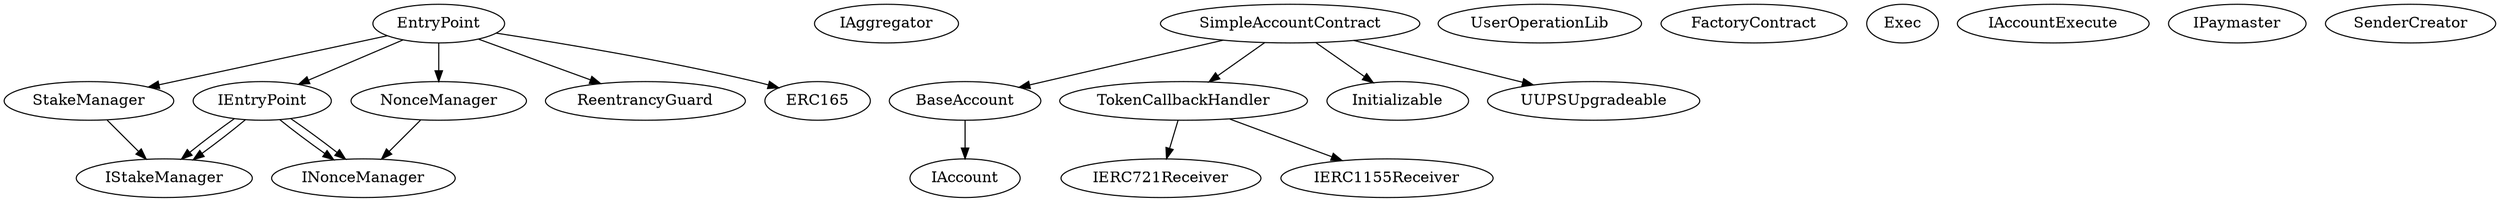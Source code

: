 digraph G {
  graph [ ratio = "auto", page = "40" ];
  "IEntryPoint";
  "IStakeManager";
  "INonceManager";
  "IAggregator";
  "BaseAccount";
  "IAccount";
  "UserOperationLib";
  "TokenCallbackHandler";
  "IERC721Receiver";
  "IERC1155Receiver";
  "FactoryContract";
  "Exec";
  "EntryPoint";
  "StakeManager";
  "NonceManager";
  "ReentrancyGuard";
  "ERC165";
  "IAccountExecute";
  "IPaymaster";
  "SenderCreator";
  "SimpleAccountContract";
  "Initializable";
  "UUPSUpgradeable";
  "IEntryPoint" -> "IStakeManager";
  "IEntryPoint" -> "INonceManager";
  "BaseAccount" -> "IAccount";
  "TokenCallbackHandler" -> "IERC721Receiver";
  "TokenCallbackHandler" -> "IERC1155Receiver";
  "EntryPoint" -> "IEntryPoint";
  "EntryPoint" -> "StakeManager";
  "EntryPoint" -> "NonceManager";
  "EntryPoint" -> "ReentrancyGuard";
  "EntryPoint" -> "ERC165";
  "IEntryPoint" -> "IStakeManager";
  "IEntryPoint" -> "INonceManager";
  "StakeManager" -> "IStakeManager";
  "NonceManager" -> "INonceManager";
  "SimpleAccountContract" -> "BaseAccount";
  "SimpleAccountContract" -> "Initializable";
  "SimpleAccountContract" -> "UUPSUpgradeable";
  "SimpleAccountContract" -> "TokenCallbackHandler";
}
